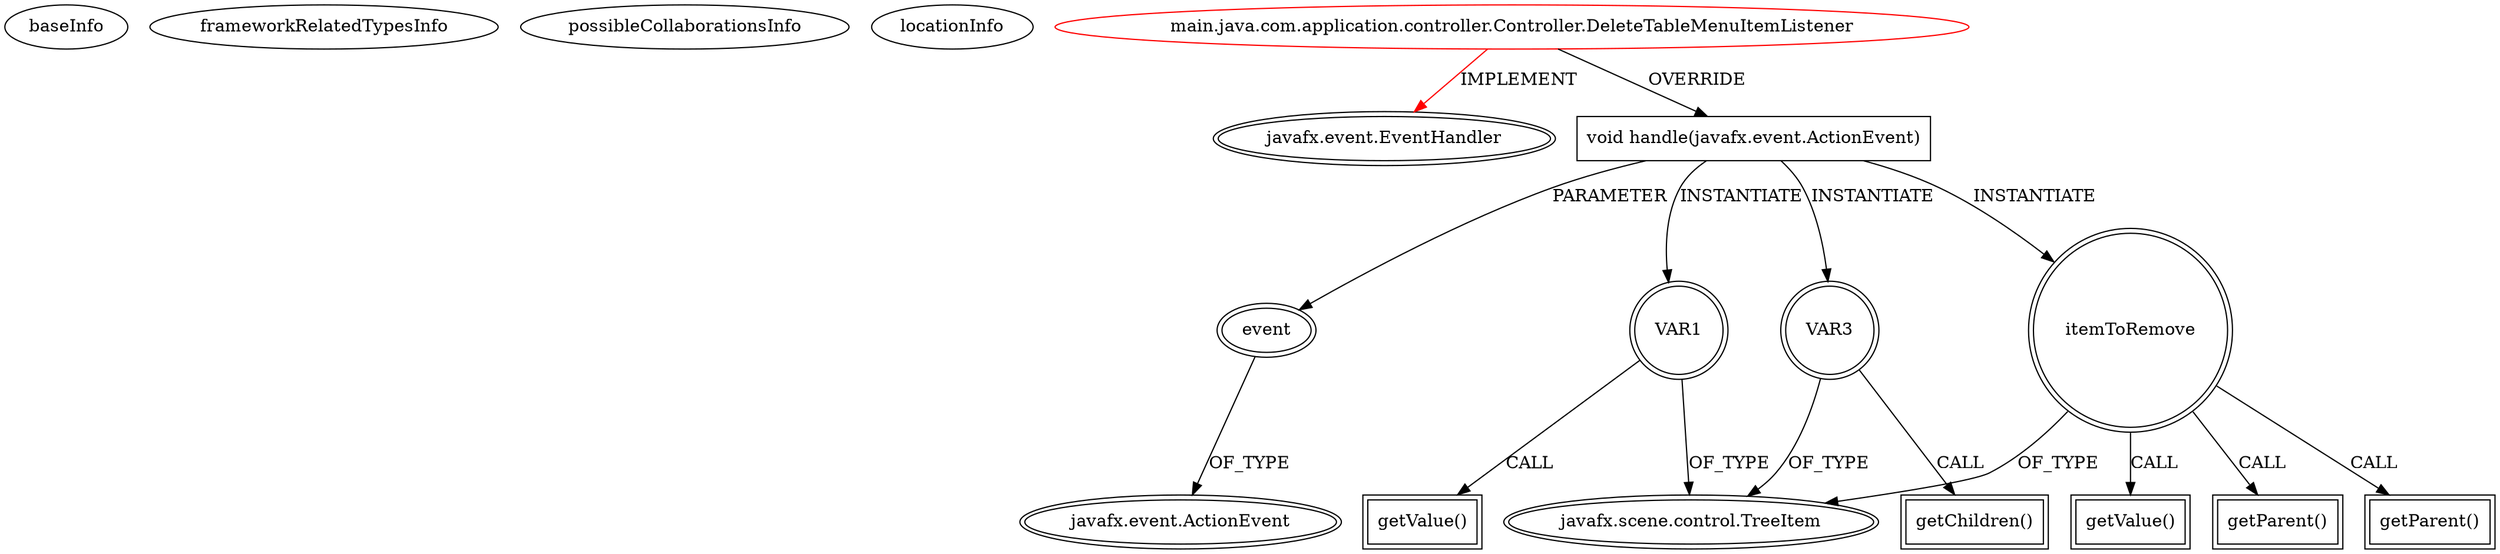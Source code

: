 digraph {
baseInfo[graphId=839,category="extension_graph",isAnonymous=false,possibleRelation=false]
frameworkRelatedTypesInfo[0="javafx.event.EventHandler"]
possibleCollaborationsInfo[]
locationInfo[projectName="Manzzz-DBClient",filePath="/Manzzz-DBClient/DBClient-master/src/main/java/com/application/controller/Controller.java",contextSignature="DeleteTableMenuItemListener",graphId="839"]
0[label="main.java.com.application.controller.Controller.DeleteTableMenuItemListener",vertexType="ROOT_CLIENT_CLASS_DECLARATION",isFrameworkType=false,color=red]
1[label="javafx.event.EventHandler",vertexType="FRAMEWORK_INTERFACE_TYPE",isFrameworkType=true,peripheries=2]
2[label="void handle(javafx.event.ActionEvent)",vertexType="OVERRIDING_METHOD_DECLARATION",isFrameworkType=false,shape=box]
3[label="event",vertexType="PARAMETER_DECLARATION",isFrameworkType=true,peripheries=2]
4[label="javafx.event.ActionEvent",vertexType="FRAMEWORK_CLASS_TYPE",isFrameworkType=true,peripheries=2]
5[label="itemToRemove",vertexType="VARIABLE_EXPRESION",isFrameworkType=true,peripheries=2,shape=circle]
7[label="javafx.scene.control.TreeItem",vertexType="FRAMEWORK_CLASS_TYPE",isFrameworkType=true,peripheries=2]
6[label="getValue()",vertexType="INSIDE_CALL",isFrameworkType=true,peripheries=2,shape=box]
8[label="VAR1",vertexType="VARIABLE_EXPRESION",isFrameworkType=true,peripheries=2,shape=circle]
9[label="getValue()",vertexType="INSIDE_CALL",isFrameworkType=true,peripheries=2,shape=box]
12[label="getParent()",vertexType="INSIDE_CALL",isFrameworkType=true,peripheries=2,shape=box]
13[label="VAR3",vertexType="VARIABLE_EXPRESION",isFrameworkType=true,peripheries=2,shape=circle]
14[label="getChildren()",vertexType="INSIDE_CALL",isFrameworkType=true,peripheries=2,shape=box]
17[label="getParent()",vertexType="INSIDE_CALL",isFrameworkType=true,peripheries=2,shape=box]
0->1[label="IMPLEMENT",color=red]
0->2[label="OVERRIDE"]
3->4[label="OF_TYPE"]
2->3[label="PARAMETER"]
2->5[label="INSTANTIATE"]
5->7[label="OF_TYPE"]
5->6[label="CALL"]
2->8[label="INSTANTIATE"]
8->7[label="OF_TYPE"]
8->9[label="CALL"]
5->12[label="CALL"]
2->13[label="INSTANTIATE"]
13->7[label="OF_TYPE"]
13->14[label="CALL"]
5->17[label="CALL"]
}
